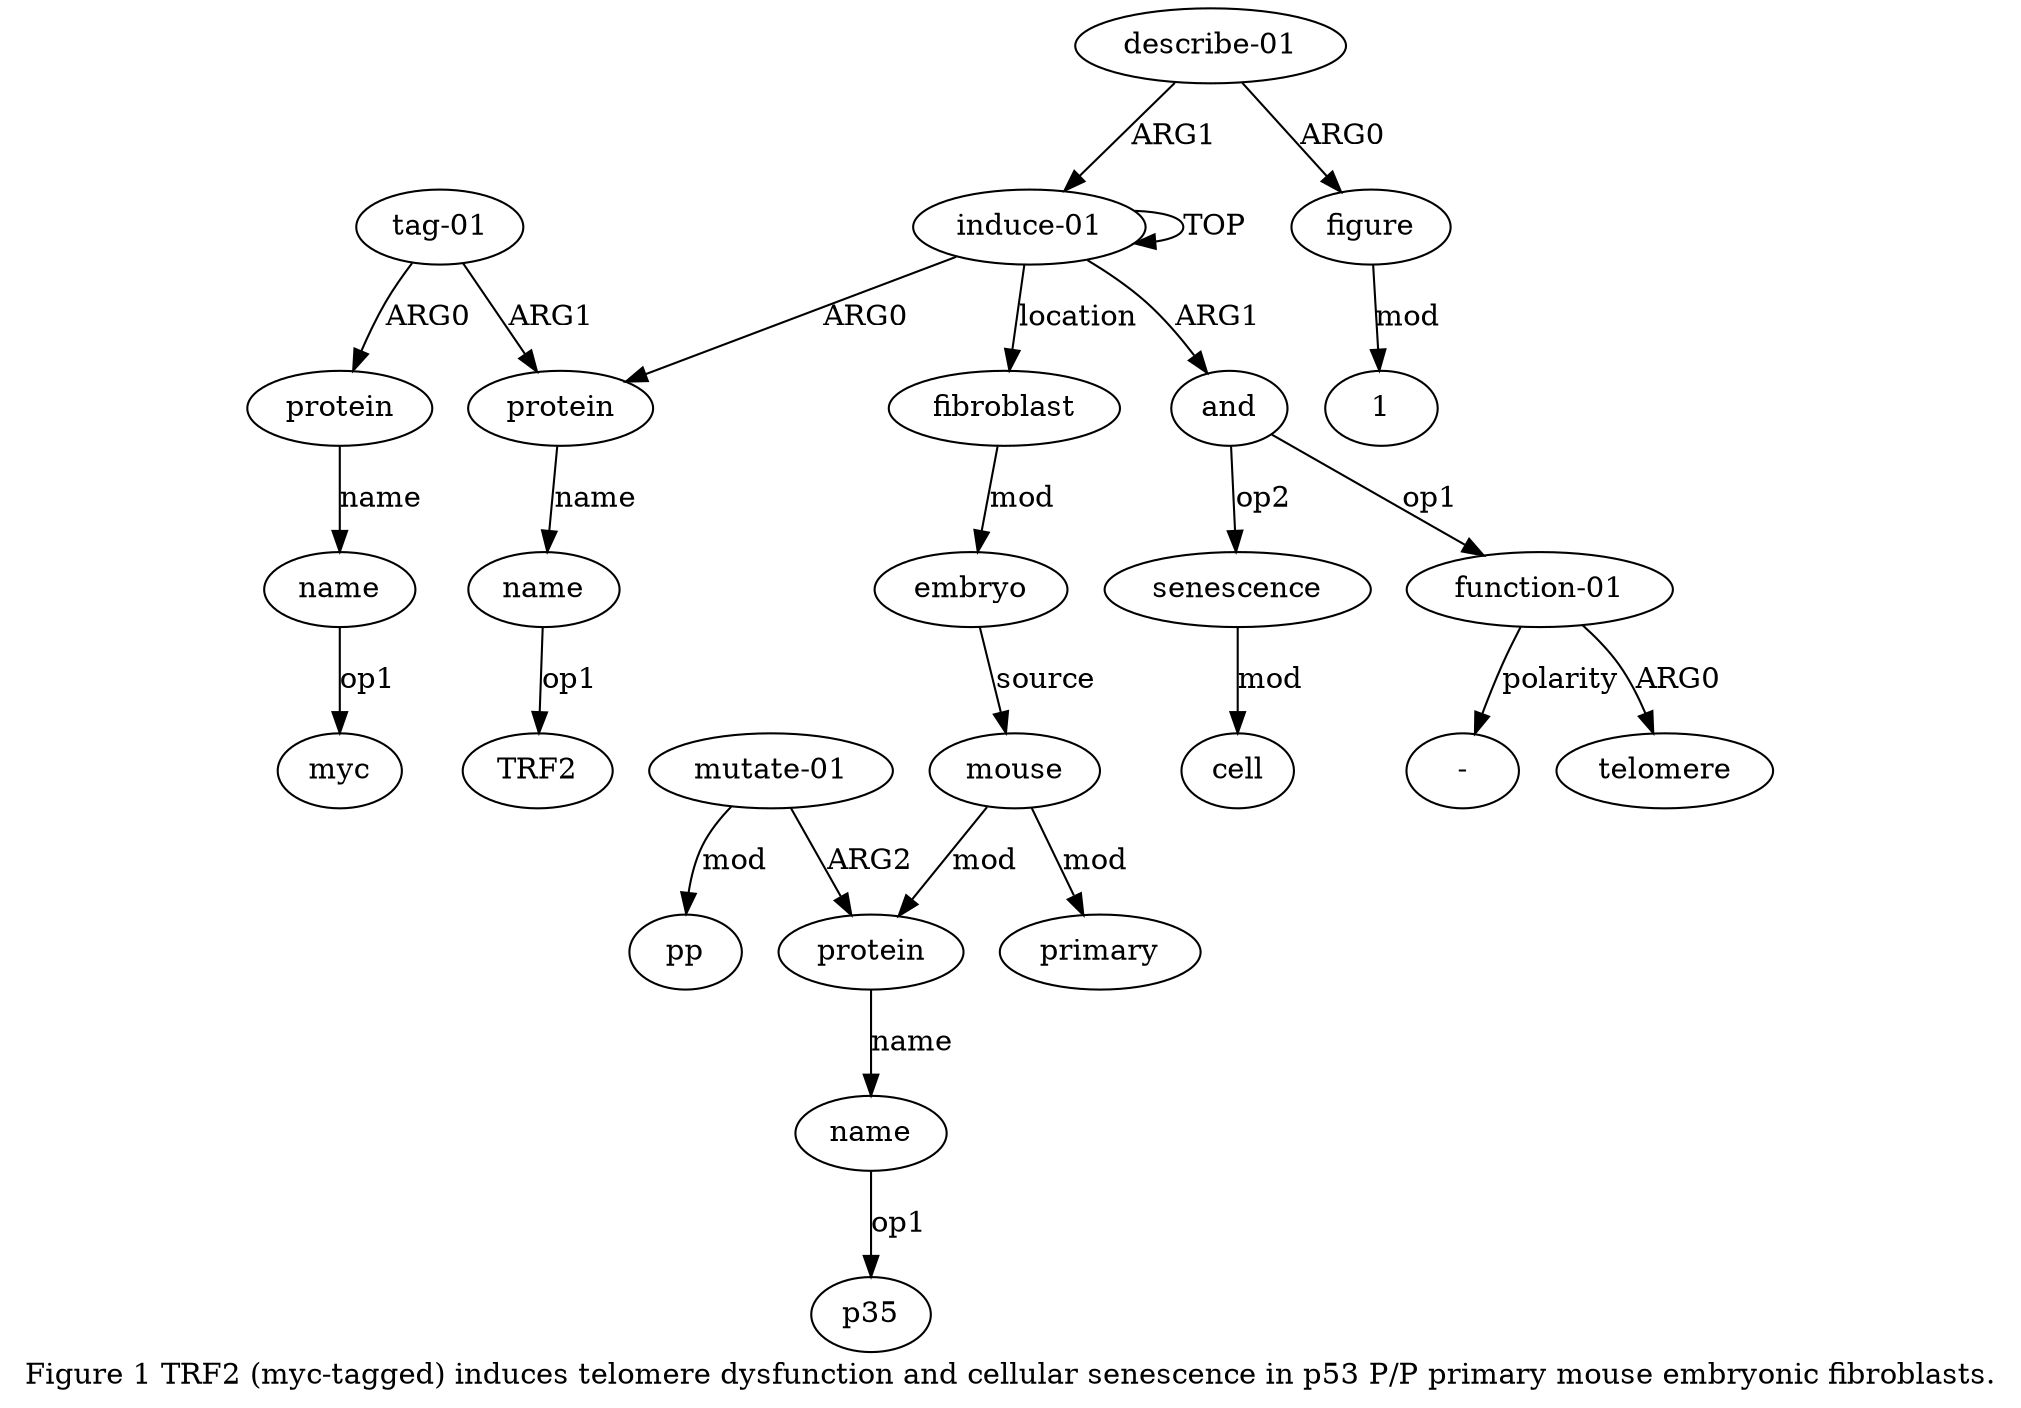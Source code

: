 digraph  {
	graph [label="Figure 1 TRF2 (myc-tagged) induces telomere dysfunction and cellular senescence in p53 P/P primary mouse embryonic fibroblasts."];
	node [label="\N"];
	"a5 myc"	 [color=black,
		gold_ind=-1,
		gold_label=myc,
		label=myc,
		test_ind=-1,
		test_label=myc];
	"a16 p35"	 [color=black,
		gold_ind=-1,
		gold_label=p35,
		label=p35,
		test_ind=-1,
		test_label=p35];
	"a7 -"	 [color=black,
		gold_ind=-1,
		gold_label="-",
		label="-",
		test_ind=-1,
		test_label="-"];
	a15	 [color=black,
		gold_ind=15,
		gold_label=protein,
		label=protein,
		test_ind=15,
		test_label=protein];
	a16	 [color=black,
		gold_ind=16,
		gold_label=name,
		label=name,
		test_ind=16,
		test_label=name];
	a15 -> a16 [key=0,
	color=black,
	gold_label=name,
	label=name,
	test_label=name];
a14 [color=black,
	gold_ind=14,
	gold_label=primary,
	label=primary,
	test_ind=14,
	test_label=primary];
a17 [color=black,
	gold_ind=17,
	gold_label="mutate-01",
	label="mutate-01",
	test_ind=17,
	test_label="mutate-01"];
a17 -> a15 [key=0,
color=black,
gold_label=ARG2,
label=ARG2,
test_label=ARG2];
"a17 pp" [color=black,
gold_ind=-1,
gold_label=pp,
label=pp,
test_ind=-1,
test_label=pp];
a17 -> "a17 pp" [key=0,
color=black,
gold_label=mod,
label=mod,
test_label=mod];
a16 -> "a16 p35" [key=0,
color=black,
gold_label=op1,
label=op1,
test_label=op1];
a11 [color=black,
gold_ind=11,
gold_label=fibroblast,
label=fibroblast,
test_ind=11,
test_label=fibroblast];
a12 [color=black,
gold_ind=12,
gold_label=embryo,
label=embryo,
test_ind=12,
test_label=embryo];
a11 -> a12 [key=0,
color=black,
gold_label=mod,
label=mod,
test_label=mod];
a10 [color=black,
gold_ind=10,
gold_label=cell,
label=cell,
test_ind=10,
test_label=cell];
a13 [color=black,
gold_ind=13,
gold_label=mouse,
label=mouse,
test_ind=13,
test_label=mouse];
a13 -> a15 [key=0,
color=black,
gold_label=mod,
label=mod,
test_label=mod];
a13 -> a14 [key=0,
color=black,
gold_label=mod,
label=mod,
test_label=mod];
a12 -> a13 [key=0,
color=black,
gold_label=source,
label=source,
test_label=source];
a19 [color=black,
gold_ind=19,
gold_label=figure,
label=figure,
test_ind=19,
test_label=figure];
"a19 1" [color=black,
gold_ind=-1,
gold_label=1,
label=1,
test_ind=-1,
test_label=1];
a19 -> "a19 1" [key=0,
color=black,
gold_label=mod,
label=mod,
test_label=mod];
a18 [color=black,
gold_ind=18,
gold_label="describe-01",
label="describe-01",
test_ind=18,
test_label="describe-01"];
a18 -> a19 [key=0,
color=black,
gold_label=ARG0,
label=ARG0,
test_label=ARG0];
a0 [color=black,
gold_ind=0,
gold_label="induce-01",
label="induce-01",
test_ind=0,
test_label="induce-01"];
a18 -> a0 [key=0,
color=black,
gold_label=ARG1,
label=ARG1,
test_label=ARG1];
a1 [color=black,
gold_ind=1,
gold_label=protein,
label=protein,
test_ind=1,
test_label=protein];
a2 [color=black,
gold_ind=2,
gold_label=name,
label=name,
test_ind=2,
test_label=name];
a1 -> a2 [key=0,
color=black,
gold_label=name,
label=name,
test_label=name];
a0 -> a11 [key=0,
color=black,
gold_label=location,
label=location,
test_label=location];
a0 -> a1 [key=0,
color=black,
gold_label=ARG0,
label=ARG0,
test_label=ARG0];
a0 -> a0 [key=0,
color=black,
gold_label=TOP,
label=TOP,
test_label=TOP];
a6 [color=black,
gold_ind=6,
gold_label=and,
label=and,
test_ind=6,
test_label=and];
a0 -> a6 [key=0,
color=black,
gold_label=ARG1,
label=ARG1,
test_label=ARG1];
a3 [color=black,
gold_ind=3,
gold_label="tag-01",
label="tag-01",
test_ind=3,
test_label="tag-01"];
a3 -> a1 [key=0,
color=black,
gold_label=ARG1,
label=ARG1,
test_label=ARG1];
a4 [color=black,
gold_ind=4,
gold_label=protein,
label=protein,
test_ind=4,
test_label=protein];
a3 -> a4 [key=0,
color=black,
gold_label=ARG0,
label=ARG0,
test_label=ARG0];
"a2 TRF2" [color=black,
gold_ind=-1,
gold_label=TRF2,
label=TRF2,
test_ind=-1,
test_label=TRF2];
a2 -> "a2 TRF2" [key=0,
color=black,
gold_label=op1,
label=op1,
test_label=op1];
a5 [color=black,
gold_ind=5,
gold_label=name,
label=name,
test_ind=5,
test_label=name];
a5 -> "a5 myc" [key=0,
color=black,
gold_label=op1,
label=op1,
test_label=op1];
a4 -> a5 [key=0,
color=black,
gold_label=name,
label=name,
test_label=name];
a7 [color=black,
gold_ind=7,
gold_label="function-01",
label="function-01",
test_ind=7,
test_label="function-01"];
a7 -> "a7 -" [key=0,
color=black,
gold_label=polarity,
label=polarity,
test_label=polarity];
a8 [color=black,
gold_ind=8,
gold_label=telomere,
label=telomere,
test_ind=8,
test_label=telomere];
a7 -> a8 [key=0,
color=black,
gold_label=ARG0,
label=ARG0,
test_label=ARG0];
a6 -> a7 [key=0,
color=black,
gold_label=op1,
label=op1,
test_label=op1];
a9 [color=black,
gold_ind=9,
gold_label=senescence,
label=senescence,
test_ind=9,
test_label=senescence];
a6 -> a9 [key=0,
color=black,
gold_label=op2,
label=op2,
test_label=op2];
a9 -> a10 [key=0,
color=black,
gold_label=mod,
label=mod,
test_label=mod];
}
